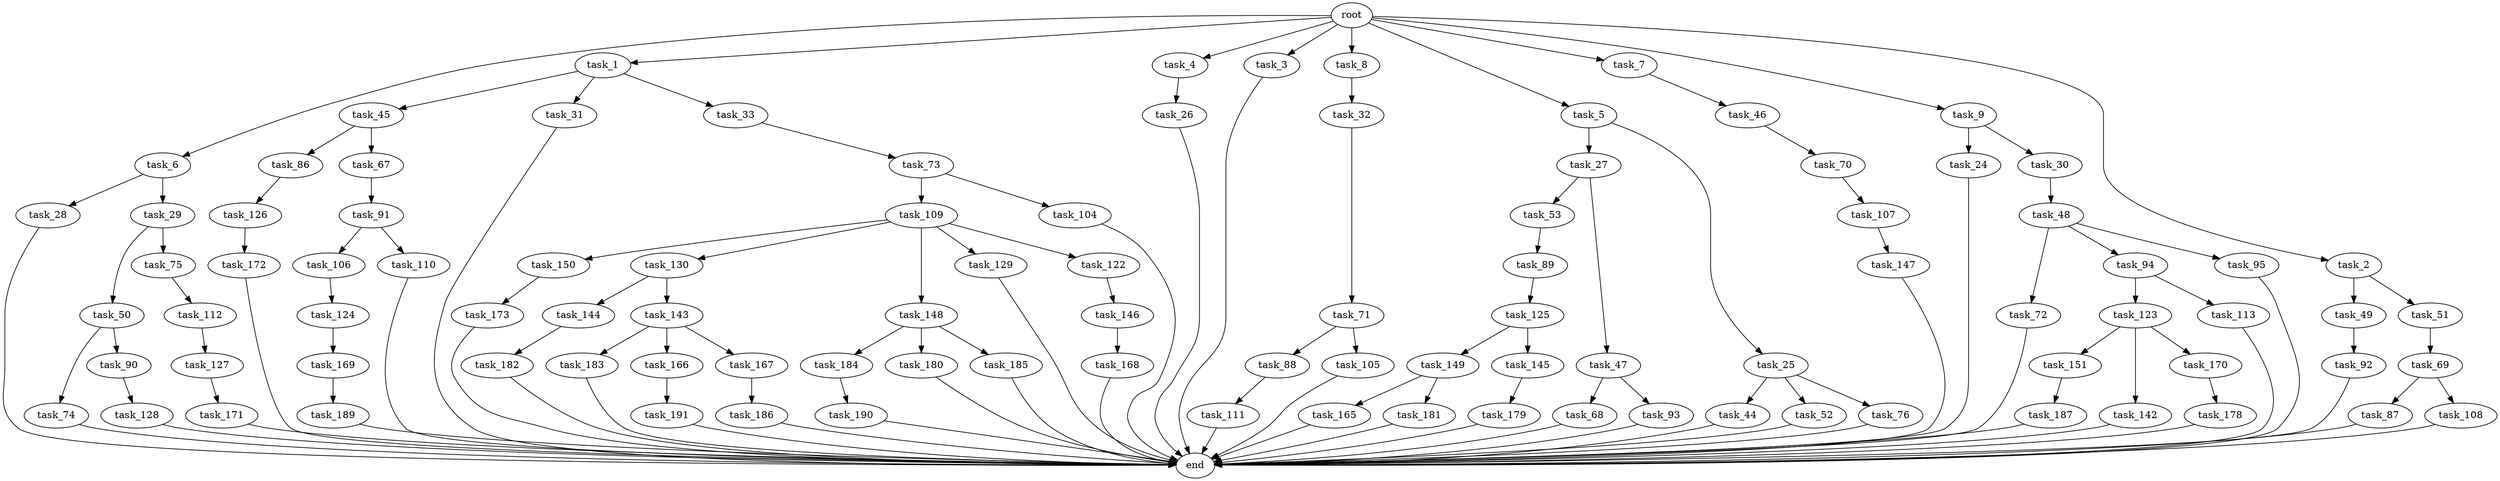 digraph G {
  task_112 [size="77309411.328000"];
  task_6 [size="1.024000"];
  task_169 [size="420906795.008000"];
  task_91 [size="309237645.312000"];
  task_45 [size="214748364.800000"];
  task_187 [size="858993459.200000"];
  task_123 [size="549755813.888000"];
  task_44 [size="77309411.328000"];
  task_26 [size="137438953.472000"];
  task_1 [size="1.024000"];
  task_150 [size="549755813.888000"];
  task_68 [size="214748364.800000"];
  task_190 [size="858993459.200000"];
  task_149 [size="420906795.008000"];
  task_130 [size="549755813.888000"];
  task_72 [size="420906795.008000"];
  root [size="0.000000"];
  task_178 [size="420906795.008000"];
  task_179 [size="137438953.472000"];
  task_144 [size="695784701.952000"];
  task_148 [size="549755813.888000"];
  task_74 [size="137438953.472000"];
  task_4 [size="1.024000"];
  task_3 [size="1.024000"];
  task_86 [size="137438953.472000"];
  task_147 [size="214748364.800000"];
  task_93 [size="214748364.800000"];
  task_173 [size="858993459.200000"];
  task_183 [size="309237645.312000"];
  task_182 [size="137438953.472000"];
  task_8 [size="1.024000"];
  task_184 [size="858993459.200000"];
  task_27 [size="858993459.200000"];
  task_109 [size="34359738.368000"];
  task_5 [size="1.024000"];
  task_166 [size="309237645.312000"];
  task_107 [size="695784701.952000"];
  task_24 [size="549755813.888000"];
  task_49 [size="214748364.800000"];
  task_145 [size="420906795.008000"];
  task_128 [size="137438953.472000"];
  task_32 [size="695784701.952000"];
  task_172 [size="858993459.200000"];
  task_92 [size="309237645.312000"];
  task_168 [size="77309411.328000"];
  task_88 [size="420906795.008000"];
  task_189 [size="309237645.312000"];
  task_167 [size="309237645.312000"];
  task_7 [size="1.024000"];
  task_113 [size="549755813.888000"];
  task_151 [size="420906795.008000"];
  task_53 [size="34359738.368000"];
  task_25 [size="858993459.200000"];
  task_126 [size="77309411.328000"];
  task_51 [size="214748364.800000"];
  task_31 [size="214748364.800000"];
  task_186 [size="34359738.368000"];
  task_94 [size="420906795.008000"];
  task_28 [size="695784701.952000"];
  task_142 [size="420906795.008000"];
  task_9 [size="1.024000"];
  task_180 [size="858993459.200000"];
  task_143 [size="695784701.952000"];
  task_2 [size="1.024000"];
  task_106 [size="77309411.328000"];
  task_105 [size="420906795.008000"];
  task_129 [size="549755813.888000"];
  task_52 [size="77309411.328000"];
  task_87 [size="137438953.472000"];
  task_50 [size="695784701.952000"];
  task_122 [size="549755813.888000"];
  task_111 [size="214748364.800000"];
  task_104 [size="34359738.368000"];
  task_127 [size="420906795.008000"];
  task_70 [size="77309411.328000"];
  task_165 [size="34359738.368000"];
  task_30 [size="549755813.888000"];
  task_108 [size="137438953.472000"];
  task_67 [size="137438953.472000"];
  task_48 [size="34359738.368000"];
  task_146 [size="549755813.888000"];
  task_73 [size="309237645.312000"];
  task_185 [size="858993459.200000"];
  task_191 [size="695784701.952000"];
  task_29 [size="695784701.952000"];
  task_181 [size="34359738.368000"];
  task_33 [size="214748364.800000"];
  task_47 [size="34359738.368000"];
  task_69 [size="77309411.328000"];
  task_95 [size="420906795.008000"];
  end [size="0.000000"];
  task_71 [size="420906795.008000"];
  task_89 [size="549755813.888000"];
  task_46 [size="695784701.952000"];
  task_76 [size="77309411.328000"];
  task_170 [size="420906795.008000"];
  task_75 [size="695784701.952000"];
  task_110 [size="77309411.328000"];
  task_124 [size="858993459.200000"];
  task_125 [size="214748364.800000"];
  task_171 [size="420906795.008000"];
  task_90 [size="137438953.472000"];

  task_112 -> task_127 [size="411041792.000000"];
  task_6 -> task_29 [size="679477248.000000"];
  task_6 -> task_28 [size="679477248.000000"];
  task_169 -> task_189 [size="301989888.000000"];
  task_91 -> task_106 [size="75497472.000000"];
  task_91 -> task_110 [size="75497472.000000"];
  task_45 -> task_67 [size="134217728.000000"];
  task_45 -> task_86 [size="134217728.000000"];
  task_187 -> end [size="1.000000"];
  task_123 -> task_142 [size="411041792.000000"];
  task_123 -> task_151 [size="411041792.000000"];
  task_123 -> task_170 [size="411041792.000000"];
  task_44 -> end [size="1.000000"];
  task_26 -> end [size="1.000000"];
  task_1 -> task_31 [size="209715200.000000"];
  task_1 -> task_33 [size="209715200.000000"];
  task_1 -> task_45 [size="209715200.000000"];
  task_150 -> task_173 [size="838860800.000000"];
  task_68 -> end [size="1.000000"];
  task_190 -> end [size="1.000000"];
  task_149 -> task_165 [size="33554432.000000"];
  task_149 -> task_181 [size="33554432.000000"];
  task_130 -> task_143 [size="679477248.000000"];
  task_130 -> task_144 [size="679477248.000000"];
  task_72 -> end [size="1.000000"];
  root -> task_2 [size="1.000000"];
  root -> task_6 [size="1.000000"];
  root -> task_7 [size="1.000000"];
  root -> task_4 [size="1.000000"];
  root -> task_3 [size="1.000000"];
  root -> task_5 [size="1.000000"];
  root -> task_1 [size="1.000000"];
  root -> task_8 [size="1.000000"];
  root -> task_9 [size="1.000000"];
  task_178 -> end [size="1.000000"];
  task_179 -> end [size="1.000000"];
  task_144 -> task_182 [size="134217728.000000"];
  task_148 -> task_180 [size="838860800.000000"];
  task_148 -> task_184 [size="838860800.000000"];
  task_148 -> task_185 [size="838860800.000000"];
  task_74 -> end [size="1.000000"];
  task_4 -> task_26 [size="134217728.000000"];
  task_3 -> end [size="1.000000"];
  task_86 -> task_126 [size="75497472.000000"];
  task_147 -> end [size="1.000000"];
  task_93 -> end [size="1.000000"];
  task_173 -> end [size="1.000000"];
  task_183 -> end [size="1.000000"];
  task_182 -> end [size="1.000000"];
  task_8 -> task_32 [size="679477248.000000"];
  task_184 -> task_190 [size="838860800.000000"];
  task_27 -> task_53 [size="33554432.000000"];
  task_27 -> task_47 [size="33554432.000000"];
  task_109 -> task_129 [size="536870912.000000"];
  task_109 -> task_148 [size="536870912.000000"];
  task_109 -> task_122 [size="536870912.000000"];
  task_109 -> task_150 [size="536870912.000000"];
  task_109 -> task_130 [size="536870912.000000"];
  task_5 -> task_27 [size="838860800.000000"];
  task_5 -> task_25 [size="838860800.000000"];
  task_166 -> task_191 [size="679477248.000000"];
  task_107 -> task_147 [size="209715200.000000"];
  task_24 -> end [size="1.000000"];
  task_49 -> task_92 [size="301989888.000000"];
  task_145 -> task_179 [size="134217728.000000"];
  task_128 -> end [size="1.000000"];
  task_32 -> task_71 [size="411041792.000000"];
  task_172 -> end [size="1.000000"];
  task_92 -> end [size="1.000000"];
  task_168 -> end [size="1.000000"];
  task_88 -> task_111 [size="209715200.000000"];
  task_189 -> end [size="1.000000"];
  task_167 -> task_186 [size="33554432.000000"];
  task_7 -> task_46 [size="679477248.000000"];
  task_113 -> end [size="1.000000"];
  task_151 -> task_187 [size="838860800.000000"];
  task_53 -> task_89 [size="536870912.000000"];
  task_25 -> task_52 [size="75497472.000000"];
  task_25 -> task_44 [size="75497472.000000"];
  task_25 -> task_76 [size="75497472.000000"];
  task_126 -> task_172 [size="838860800.000000"];
  task_51 -> task_69 [size="75497472.000000"];
  task_31 -> end [size="1.000000"];
  task_186 -> end [size="1.000000"];
  task_94 -> task_113 [size="536870912.000000"];
  task_94 -> task_123 [size="536870912.000000"];
  task_28 -> end [size="1.000000"];
  task_142 -> end [size="1.000000"];
  task_9 -> task_24 [size="536870912.000000"];
  task_9 -> task_30 [size="536870912.000000"];
  task_180 -> end [size="1.000000"];
  task_143 -> task_166 [size="301989888.000000"];
  task_143 -> task_183 [size="301989888.000000"];
  task_143 -> task_167 [size="301989888.000000"];
  task_2 -> task_49 [size="209715200.000000"];
  task_2 -> task_51 [size="209715200.000000"];
  task_106 -> task_124 [size="838860800.000000"];
  task_105 -> end [size="1.000000"];
  task_129 -> end [size="1.000000"];
  task_52 -> end [size="1.000000"];
  task_87 -> end [size="1.000000"];
  task_50 -> task_74 [size="134217728.000000"];
  task_50 -> task_90 [size="134217728.000000"];
  task_122 -> task_146 [size="536870912.000000"];
  task_111 -> end [size="1.000000"];
  task_104 -> end [size="1.000000"];
  task_127 -> task_171 [size="411041792.000000"];
  task_70 -> task_107 [size="679477248.000000"];
  task_165 -> end [size="1.000000"];
  task_30 -> task_48 [size="33554432.000000"];
  task_108 -> end [size="1.000000"];
  task_67 -> task_91 [size="301989888.000000"];
  task_48 -> task_95 [size="411041792.000000"];
  task_48 -> task_94 [size="411041792.000000"];
  task_48 -> task_72 [size="411041792.000000"];
  task_146 -> task_168 [size="75497472.000000"];
  task_73 -> task_109 [size="33554432.000000"];
  task_73 -> task_104 [size="33554432.000000"];
  task_185 -> end [size="1.000000"];
  task_191 -> end [size="1.000000"];
  task_29 -> task_50 [size="679477248.000000"];
  task_29 -> task_75 [size="679477248.000000"];
  task_181 -> end [size="1.000000"];
  task_33 -> task_73 [size="301989888.000000"];
  task_47 -> task_68 [size="209715200.000000"];
  task_47 -> task_93 [size="209715200.000000"];
  task_69 -> task_87 [size="134217728.000000"];
  task_69 -> task_108 [size="134217728.000000"];
  task_95 -> end [size="1.000000"];
  task_71 -> task_88 [size="411041792.000000"];
  task_71 -> task_105 [size="411041792.000000"];
  task_89 -> task_125 [size="209715200.000000"];
  task_46 -> task_70 [size="75497472.000000"];
  task_76 -> end [size="1.000000"];
  task_170 -> task_178 [size="411041792.000000"];
  task_75 -> task_112 [size="75497472.000000"];
  task_110 -> end [size="1.000000"];
  task_124 -> task_169 [size="411041792.000000"];
  task_125 -> task_149 [size="411041792.000000"];
  task_125 -> task_145 [size="411041792.000000"];
  task_171 -> end [size="1.000000"];
  task_90 -> task_128 [size="134217728.000000"];
}
